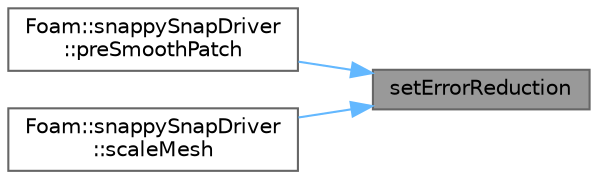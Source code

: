 digraph "setErrorReduction"
{
 // LATEX_PDF_SIZE
  bgcolor="transparent";
  edge [fontname=Helvetica,fontsize=10,labelfontname=Helvetica,labelfontsize=10];
  node [fontname=Helvetica,fontsize=10,shape=box,height=0.2,width=0.4];
  rankdir="RL";
  Node1 [id="Node000001",label="setErrorReduction",height=0.2,width=0.4,color="gray40", fillcolor="grey60", style="filled", fontcolor="black",tooltip=" "];
  Node1 -> Node2 [id="edge1_Node000001_Node000002",dir="back",color="steelblue1",style="solid",tooltip=" "];
  Node2 [id="Node000002",label="Foam::snappySnapDriver\l::preSmoothPatch",height=0.2,width=0.4,color="grey40", fillcolor="white", style="filled",URL="$classFoam_1_1snappySnapDriver.html#a5328524e4037f1f8ecb542c16492d6b9",tooltip=" "];
  Node1 -> Node3 [id="edge2_Node000001_Node000003",dir="back",color="steelblue1",style="solid",tooltip=" "];
  Node3 [id="Node000003",label="Foam::snappySnapDriver\l::scaleMesh",height=0.2,width=0.4,color="grey40", fillcolor="white", style="filled",URL="$classFoam_1_1snappySnapDriver.html#a4b8f2c5757f4d8cd95f8e1830e44c179",tooltip=" "];
}
